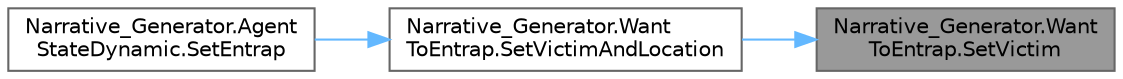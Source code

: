 digraph "Narrative_Generator.WantToEntrap.SetVictim"
{
 // LATEX_PDF_SIZE
  bgcolor="transparent";
  edge [fontname=Helvetica,fontsize=10,labelfontname=Helvetica,labelfontsize=10];
  node [fontname=Helvetica,fontsize=10,shape=box,height=0.2,width=0.4];
  rankdir="RL";
  Node1 [label="Narrative_Generator.Want\lToEntrap.SetVictim",height=0.2,width=0.4,color="gray40", fillcolor="grey60", style="filled", fontcolor="black",tooltip="Sets the agent that this agent will want to move to some location."];
  Node1 -> Node2 [dir="back",color="steelblue1",style="solid"];
  Node2 [label="Narrative_Generator.Want\lToEntrap.SetVictimAndLocation",height=0.2,width=0.4,color="grey40", fillcolor="white", style="filled",URL="$class_narrative___generator_1_1_want_to_entrap.html#a3a5c2ce0fe668146870600b3f7b7e461",tooltip="Sets the agent that this agent will want to move to some location AND the target location to which th..."];
  Node2 -> Node3 [dir="back",color="steelblue1",style="solid"];
  Node3 [label="Narrative_Generator.Agent\lStateDynamic.SetEntrap",height=0.2,width=0.4,color="grey40", fillcolor="white", style="filled",URL="$class_narrative___generator_1_1_agent_state_dynamic.html#a8de02a1a6594faa7561440f7d4387cda",tooltip="A method that allows this agent to start entrap the specified agent at the specified location."];
}
